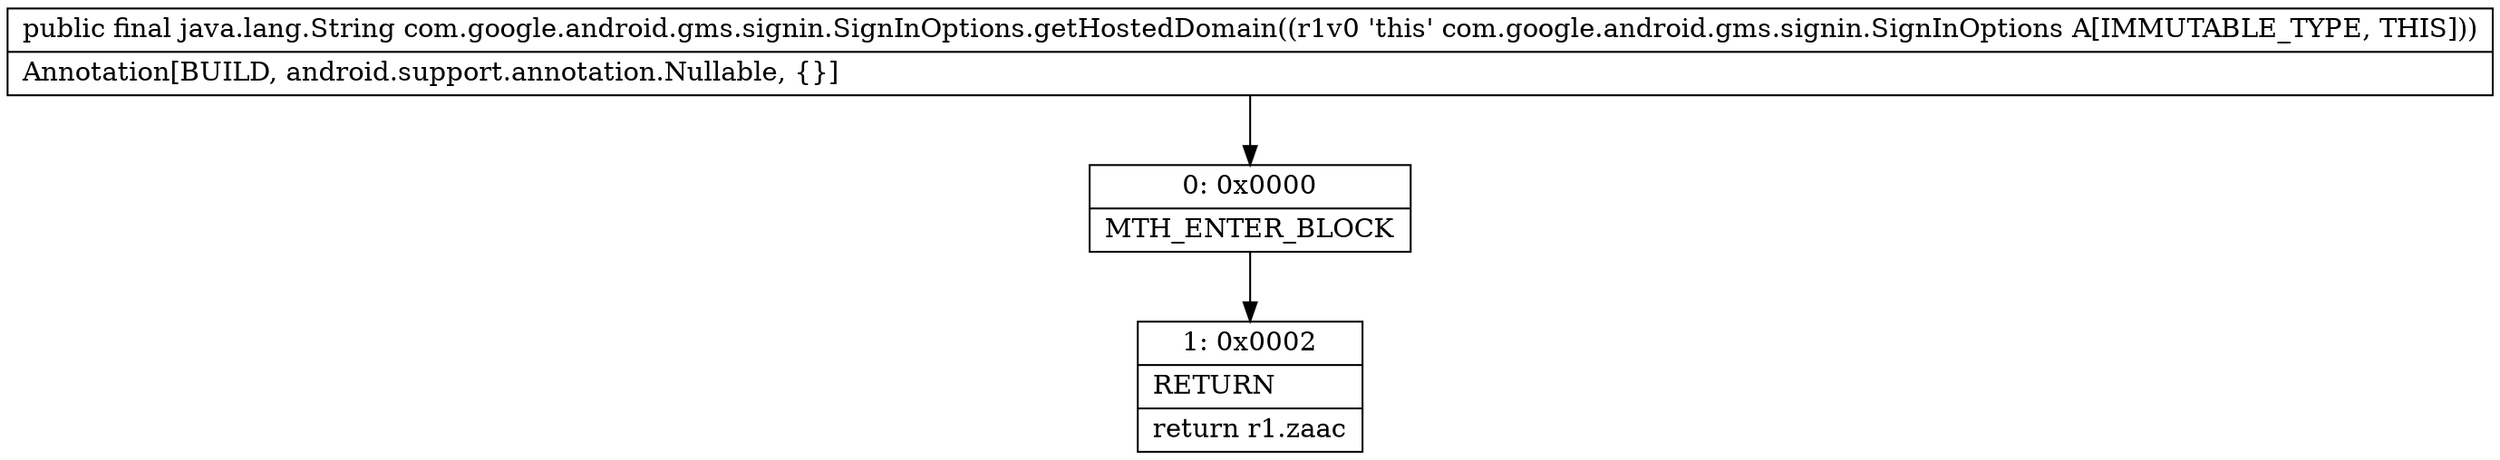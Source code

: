 digraph "CFG forcom.google.android.gms.signin.SignInOptions.getHostedDomain()Ljava\/lang\/String;" {
Node_0 [shape=record,label="{0\:\ 0x0000|MTH_ENTER_BLOCK\l}"];
Node_1 [shape=record,label="{1\:\ 0x0002|RETURN\l|return r1.zaac\l}"];
MethodNode[shape=record,label="{public final java.lang.String com.google.android.gms.signin.SignInOptions.getHostedDomain((r1v0 'this' com.google.android.gms.signin.SignInOptions A[IMMUTABLE_TYPE, THIS]))  | Annotation[BUILD, android.support.annotation.Nullable, \{\}]\l}"];
MethodNode -> Node_0;
Node_0 -> Node_1;
}

